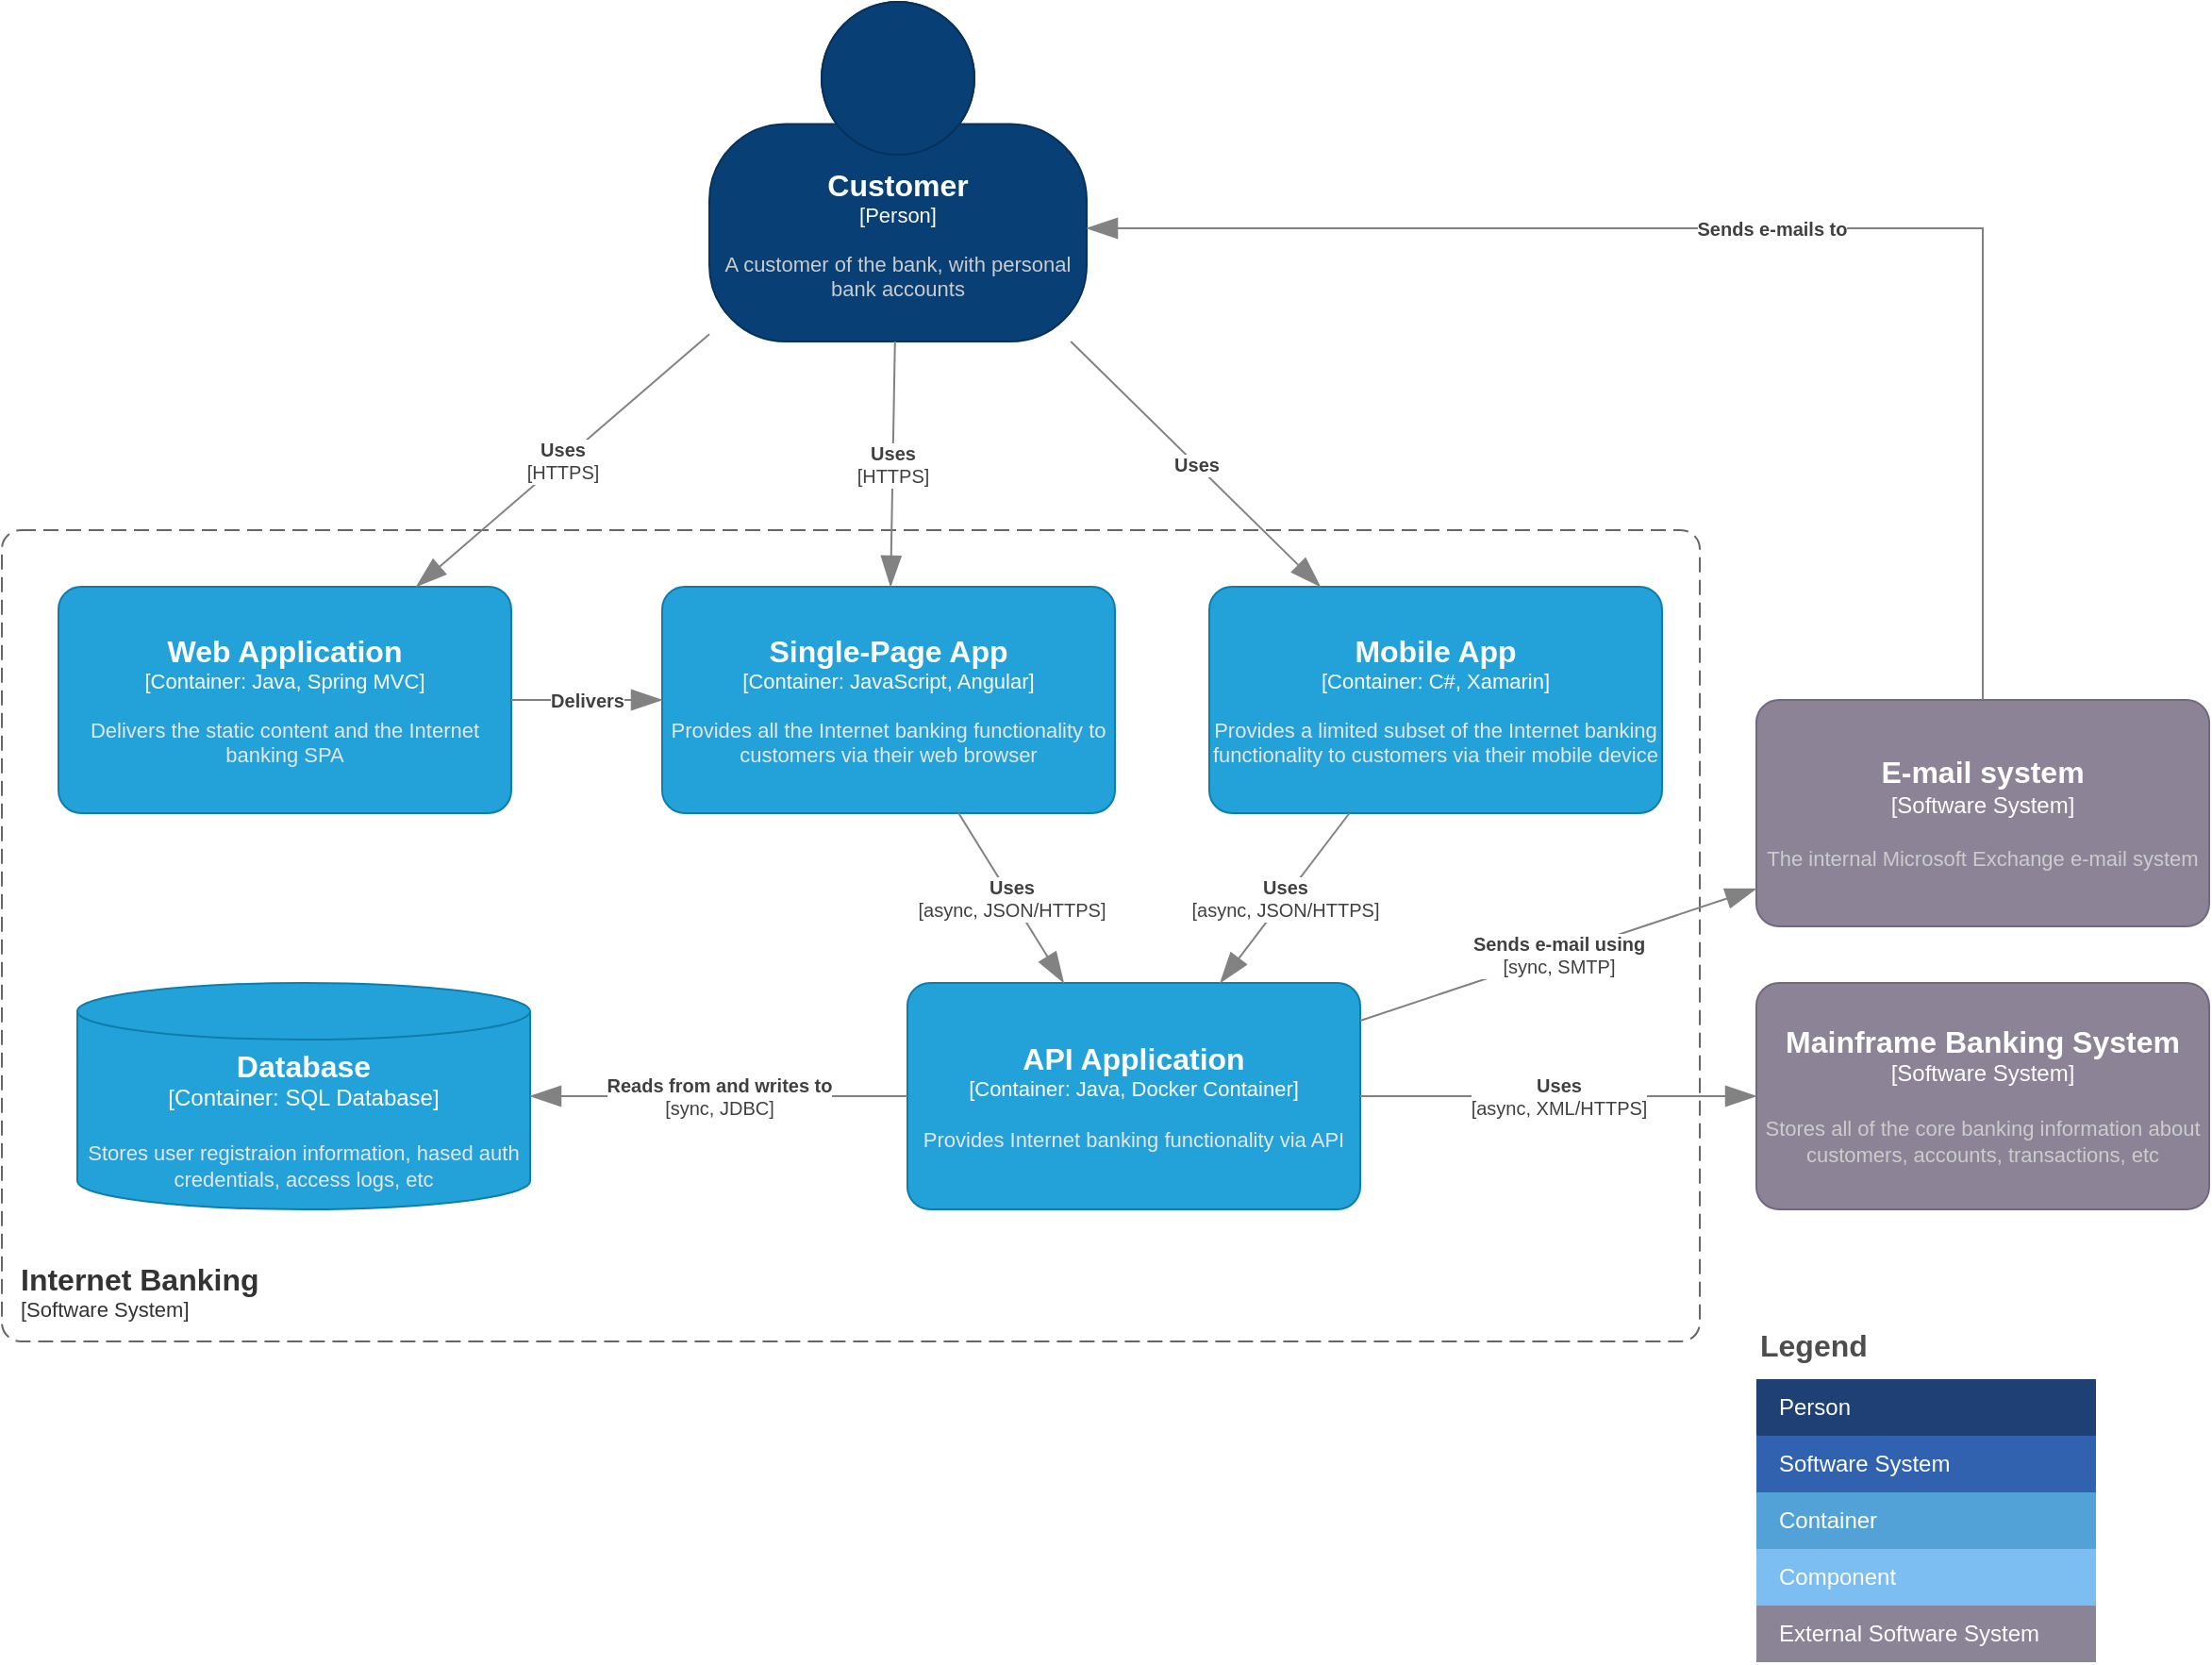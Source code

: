 <mxfile version="20.7.4" type="device"><diagram id="OZu4p-X_kDNyiAd1_7VY" name="Container"><mxGraphModel dx="1432" dy="3015" grid="1" gridSize="10" guides="1" tooltips="1" connect="1" arrows="1" fold="1" page="1" pageScale="1" pageWidth="850" pageHeight="1100" math="0" shadow="0"><root><mxCell id="0"/><mxCell id="1" parent="0"/><object placeholders="1" c4Name="Internet Banking" c4Type="SystemScopeBoundary" c4Application="Software System" label="&lt;font style=&quot;font-size: 16px&quot;&gt;&lt;b&gt;&lt;div style=&quot;text-align: left&quot;&gt;%c4Name%&lt;/div&gt;&lt;/b&gt;&lt;/font&gt;&lt;div style=&quot;text-align: left&quot;&gt;[%c4Application%]&lt;/div&gt;" id="WNDpXXB-V9CU3WbHJOB_-1"><mxCell style="rounded=1;fontSize=11;whiteSpace=wrap;html=1;dashed=1;arcSize=20;fillColor=none;strokeColor=#666666;fontColor=#333333;labelBackgroundColor=none;align=left;verticalAlign=bottom;labelBorderColor=none;spacingTop=0;spacing=10;dashPattern=8 4;metaEdit=1;rotatable=0;perimeter=rectanglePerimeter;noLabel=0;labelPadding=0;allowArrows=0;connectable=0;expand=0;recursiveResize=0;editable=1;pointerEvents=0;absoluteArcSize=1;points=[[0.25,0,0],[0.5,0,0],[0.75,0,0],[1,0.25,0],[1,0.5,0],[1,0.75,0],[0.75,1,0],[0.5,1,0],[0.25,1,0],[0,0.75,0],[0,0.5,0],[0,0.25,0]];container=1;collapsible=0;" parent="1" vertex="1"><mxGeometry x="50" y="170" width="900" height="430" as="geometry"/></mxCell></object><object placeholders="1" c4Type="Database" c4Container="Container" c4Technology="SQL Database" c4Description="Stores user registraion information, hased auth credentials, access logs, etc" label="&lt;font style=&quot;font-size: 16px&quot;&gt;&lt;b&gt;%c4Type%&lt;/b&gt;&lt;/font&gt;&lt;div&gt;[%c4Container%:&amp;nbsp;%c4Technology%]&lt;/div&gt;&lt;br&gt;&lt;div&gt;&lt;font style=&quot;font-size: 11px&quot;&gt;&lt;font color=&quot;#E6E6E6&quot;&gt;%c4Description%&lt;/font&gt;&lt;/div&gt;" action-uri="database" id="WNDpXXB-V9CU3WbHJOB_-2"><mxCell style="shape=cylinder3;size=15;whiteSpace=wrap;html=1;boundedLbl=1;rounded=0;labelBackgroundColor=none;fillColor=#23A2D9;fontSize=12;fontColor=#ffffff;align=center;strokeColor=#0E7DAD;metaEdit=1;points=[[0.5,0,0],[1,0.25,0],[1,0.5,0],[1,0.75,0],[0.5,1,0],[0,0.75,0],[0,0.5,0],[0,0.25,0]];resizable=0;" parent="WNDpXXB-V9CU3WbHJOB_-1" vertex="1"><mxGeometry x="40" y="240" width="240" height="120" as="geometry"/></mxCell></object><object placeholders="1" c4Name="Web Application" c4Type="Container" c4Technology="Java, Spring MVC" c4Description="Delivers the static content and the Internet banking SPA" label="&lt;font style=&quot;font-size: 16px&quot;&gt;&lt;b&gt;%c4Name%&lt;/b&gt;&lt;/font&gt;&lt;div&gt;[%c4Type%: %c4Technology%]&lt;/div&gt;&lt;br&gt;&lt;div&gt;&lt;font style=&quot;font-size: 11px&quot;&gt;&lt;font color=&quot;#E6E6E6&quot;&gt;%c4Description%&lt;/font&gt;&lt;/div&gt;" action-uri="applications/web" id="WNDpXXB-V9CU3WbHJOB_-3"><mxCell style="rounded=1;whiteSpace=wrap;html=1;fontSize=11;labelBackgroundColor=none;fillColor=#23A2D9;fontColor=#ffffff;align=center;arcSize=10;strokeColor=#0E7DAD;metaEdit=1;resizable=0;points=[[0.25,0,0],[0.5,0,0],[0.75,0,0],[1,0.25,0],[1,0.5,0],[1,0.75,0],[0.75,1,0],[0.5,1,0],[0.25,1,0],[0,0.75,0],[0,0.5,0],[0,0.25,0]];" parent="WNDpXXB-V9CU3WbHJOB_-1" vertex="1"><mxGeometry x="30" y="30" width="240" height="120" as="geometry"/></mxCell></object><object placeholders="1" c4Name="Single-Page App" c4Type="Container" c4Technology="JavaScript, Angular" c4Description="Provides all the Internet banking functionality to customers via their web browser" label="&lt;font style=&quot;font-size: 16px&quot;&gt;&lt;b&gt;%c4Name%&lt;/b&gt;&lt;/font&gt;&lt;div&gt;[%c4Type%: %c4Technology%]&lt;/div&gt;&lt;br&gt;&lt;div&gt;&lt;font style=&quot;font-size: 11px&quot;&gt;&lt;font color=&quot;#E6E6E6&quot;&gt;%c4Description%&lt;/font&gt;&lt;/div&gt;" action-uri="applications/spa" id="WNDpXXB-V9CU3WbHJOB_-7"><mxCell style="rounded=1;whiteSpace=wrap;html=1;fontSize=11;labelBackgroundColor=none;fillColor=#23A2D9;fontColor=#ffffff;align=center;arcSize=10;strokeColor=#0E7DAD;metaEdit=1;resizable=0;points=[[0.25,0,0],[0.5,0,0],[0.75,0,0],[1,0.25,0],[1,0.5,0],[1,0.75,0],[0.75,1,0],[0.5,1,0],[0.25,1,0],[0,0.75,0],[0,0.5,0],[0,0.25,0]];" parent="WNDpXXB-V9CU3WbHJOB_-1" vertex="1"><mxGeometry x="350" y="30" width="240" height="120" as="geometry"/></mxCell></object><object placeholders="1" c4Name="Mobile App" c4Type="Container" c4Technology="C#, Xamarin" c4Description="Provides a limited subset of the Internet banking functionality to customers via their mobile device" label="&lt;font style=&quot;font-size: 16px&quot;&gt;&lt;b&gt;%c4Name%&lt;/b&gt;&lt;/font&gt;&lt;div&gt;[%c4Type%: %c4Technology%]&lt;/div&gt;&lt;br&gt;&lt;div&gt;&lt;font style=&quot;font-size: 11px&quot;&gt;&lt;font color=&quot;#E6E6E6&quot;&gt;%c4Description%&lt;/font&gt;&lt;/div&gt;" action-uri="applications/mobile" id="WNDpXXB-V9CU3WbHJOB_-8"><mxCell style="rounded=1;whiteSpace=wrap;html=1;fontSize=11;labelBackgroundColor=none;fillColor=#23A2D9;fontColor=#ffffff;align=center;arcSize=10;strokeColor=#0E7DAD;metaEdit=1;resizable=0;points=[[0.25,0,0],[0.5,0,0],[0.75,0,0],[1,0.25,0],[1,0.5,0],[1,0.75,0],[0.75,1,0],[0.5,1,0],[0.25,1,0],[0,0.75,0],[0,0.5,0],[0,0.25,0]];" parent="WNDpXXB-V9CU3WbHJOB_-1" vertex="1"><mxGeometry x="640" y="30" width="240" height="120" as="geometry"/></mxCell></object><object placeholders="1" c4Type="Relationship" c4Description="Delivers" label="&lt;div style=&quot;text-align: left&quot;&gt;&lt;div style=&quot;text-align: center&quot;&gt;&lt;b&gt;%c4Description%&lt;/b&gt;&lt;/div&gt;" id="WNDpXXB-V9CU3WbHJOB_-22"><mxCell style="endArrow=blockThin;html=1;fontSize=10;fontColor=#404040;strokeWidth=1;endFill=1;strokeColor=#828282;elbow=vertical;metaEdit=1;endSize=14;startSize=14;jumpStyle=arc;jumpSize=16;rounded=0;edgeStyle=orthogonalEdgeStyle;" parent="WNDpXXB-V9CU3WbHJOB_-1" source="WNDpXXB-V9CU3WbHJOB_-3" target="WNDpXXB-V9CU3WbHJOB_-7" edge="1"><mxGeometry width="240" relative="1" as="geometry"><mxPoint x="450" y="500" as="sourcePoint"/><mxPoint x="690" y="500" as="targetPoint"/></mxGeometry></mxCell></object><object placeholders="1" c4Name="API Application" c4Type="Container" c4Technology="Java, Docker Container" c4Description="Provides Internet banking functionality via API" label="&lt;font style=&quot;font-size: 16px&quot;&gt;&lt;b&gt;%c4Name%&lt;/b&gt;&lt;/font&gt;&lt;div&gt;[%c4Type%: %c4Technology%]&lt;/div&gt;&lt;br&gt;&lt;div&gt;&lt;font style=&quot;font-size: 11px&quot;&gt;&lt;font color=&quot;#E6E6E6&quot;&gt;%c4Description%&lt;/font&gt;&lt;/div&gt;" action-uri="applications/api" id="WNDpXXB-V9CU3WbHJOB_-13"><mxCell style="rounded=1;whiteSpace=wrap;html=1;fontSize=11;labelBackgroundColor=none;fillColor=#23A2D9;fontColor=#ffffff;align=center;arcSize=10;strokeColor=#0E7DAD;metaEdit=1;resizable=0;points=[[0.25,0,0],[0.5,0,0],[0.75,0,0],[1,0.25,0],[1,0.5,0],[1,0.75,0],[0.75,1,0],[0.5,1,0],[0.25,1,0],[0,0.75,0],[0,0.5,0],[0,0.25,0]];" parent="WNDpXXB-V9CU3WbHJOB_-1" vertex="1"><mxGeometry x="480" y="240" width="240" height="120" as="geometry"/></mxCell></object><object placeholders="1" c4Type="Relationship" c4Technology="async, JSON/HTTPS" c4Description="Uses" label="&lt;div style=&quot;text-align: left&quot;&gt;&lt;div style=&quot;text-align: center&quot;&gt;&lt;b&gt;%c4Description%&lt;/b&gt;&lt;/div&gt;&lt;div style=&quot;text-align: center&quot;&gt;[%c4Technology%]&lt;/div&gt;&lt;/div&gt;" id="WNDpXXB-V9CU3WbHJOB_-26"><mxCell style="endArrow=blockThin;html=1;fontSize=10;fontColor=#404040;strokeWidth=1;endFill=1;strokeColor=#828282;elbow=vertical;metaEdit=1;endSize=14;startSize=14;jumpStyle=arc;jumpSize=16;rounded=0;" parent="WNDpXXB-V9CU3WbHJOB_-1" source="WNDpXXB-V9CU3WbHJOB_-7" target="WNDpXXB-V9CU3WbHJOB_-13" edge="1"><mxGeometry width="240" relative="1" as="geometry"><mxPoint x="483.393" y="-90" as="sourcePoint"/><mxPoint x="481.071" y="40" as="targetPoint"/></mxGeometry></mxCell></object><object placeholders="1" c4Type="Relationship" c4Technology="async, JSON/HTTPS" c4Description="Uses" label="&lt;div style=&quot;text-align: left&quot;&gt;&lt;div style=&quot;text-align: center&quot;&gt;&lt;b&gt;%c4Description%&lt;/b&gt;&lt;/div&gt;&lt;div style=&quot;text-align: center&quot;&gt;[%c4Technology%]&lt;/div&gt;&lt;/div&gt;" id="WNDpXXB-V9CU3WbHJOB_-27"><mxCell style="endArrow=blockThin;html=1;fontSize=10;fontColor=#404040;strokeWidth=1;endFill=1;strokeColor=#828282;elbow=vertical;metaEdit=1;endSize=14;startSize=14;jumpStyle=arc;jumpSize=16;rounded=0;" parent="WNDpXXB-V9CU3WbHJOB_-1" source="WNDpXXB-V9CU3WbHJOB_-8" target="WNDpXXB-V9CU3WbHJOB_-13" edge="1"><mxGeometry width="240" relative="1" as="geometry"><mxPoint x="517.143" y="160" as="sourcePoint"/><mxPoint x="572.857" y="250" as="targetPoint"/></mxGeometry></mxCell></object><object placeholders="1" c4Type="Relationship" c4Technology="sync, JDBC" c4Description="Reads from and writes to" label="&lt;div style=&quot;text-align: left&quot;&gt;&lt;div style=&quot;text-align: center&quot;&gt;&lt;b&gt;%c4Description%&lt;/b&gt;&lt;/div&gt;&lt;div style=&quot;text-align: center&quot;&gt;[%c4Technology%]&lt;/div&gt;&lt;/div&gt;" id="WNDpXXB-V9CU3WbHJOB_-30"><mxCell style="endArrow=blockThin;html=1;fontSize=10;fontColor=#404040;strokeWidth=1;endFill=1;strokeColor=#828282;elbow=vertical;metaEdit=1;endSize=14;startSize=14;jumpStyle=arc;jumpSize=16;rounded=0;" parent="WNDpXXB-V9CU3WbHJOB_-1" source="WNDpXXB-V9CU3WbHJOB_-13" target="WNDpXXB-V9CU3WbHJOB_-2" edge="1"><mxGeometry width="240" relative="1" as="geometry"><mxPoint x="547.143" y="190" as="sourcePoint"/><mxPoint x="602.857" y="280" as="targetPoint"/></mxGeometry></mxCell></object><object placeholders="1" c4Name="Mainframe Banking System" c4Type="Software System" c4Description="Stores all of the core banking information about customers, accounts, transactions, etc" label="&lt;font style=&quot;font-size: 16px&quot;&gt;&lt;b&gt;%c4Name%&lt;/b&gt;&lt;/font&gt;&lt;div&gt;[%c4Type%]&lt;/div&gt;&lt;br&gt;&lt;div&gt;&lt;font style=&quot;font-size: 11px&quot;&gt;&lt;font color=&quot;#cccccc&quot;&gt;%c4Description%&lt;/font&gt;&lt;/div&gt;" action-uri="nasdanika://mainframe" id="WNDpXXB-V9CU3WbHJOB_-10"><mxCell style="rounded=1;whiteSpace=wrap;html=1;labelBackgroundColor=none;fillColor=#8C8496;fontColor=#ffffff;align=center;arcSize=10;strokeColor=#736782;metaEdit=1;resizable=0;points=[[0.25,0,0],[0.5,0,0],[0.75,0,0],[1,0.25,0],[1,0.5,0],[1,0.75,0],[0.75,1,0],[0.5,1,0],[0.25,1,0],[0,0.75,0],[0,0.5,0],[0,0.25,0]];" parent="1" vertex="1"><mxGeometry x="980" y="410" width="240" height="120" as="geometry"/></mxCell></object><object placeholders="1" c4Name="Customer" c4Type="Person" c4Description="A customer of the bank, with personal bank accounts" label="&lt;font style=&quot;font-size: 16px&quot;&gt;&lt;b&gt;%c4Name%&lt;/b&gt;&lt;/font&gt;&lt;div&gt;[%c4Type%]&lt;/div&gt;&lt;br&gt;&lt;div&gt;&lt;font style=&quot;font-size: 11px&quot;&gt;&lt;font color=&quot;#cccccc&quot;&gt;%c4Description%&lt;/font&gt;&lt;/div&gt;" action-uri="nasdanika://customer" id="WNDpXXB-V9CU3WbHJOB_-11"><mxCell style="html=1;fontSize=11;dashed=0;whiteSpace=wrap;fillColor=#083F75;strokeColor=#06315C;fontColor=#ffffff;shape=mxgraph.c4.person2;align=center;metaEdit=1;points=[[0.5,0,0],[1,0.5,0],[1,0.75,0],[0.75,1,0],[0.5,1,0],[0.25,1,0],[0,0.75,0],[0,0.5,0]];resizable=0;" parent="1" vertex="1"><mxGeometry x="425" y="-110" width="200" height="180" as="geometry"/></mxCell></object><object placeholders="1" c4Name="E-mail system" c4Type="Software System" c4Description="The internal Microsoft Exchange e-mail system" label="&lt;font style=&quot;font-size: 16px&quot;&gt;&lt;b&gt;%c4Name%&lt;/b&gt;&lt;/font&gt;&lt;div&gt;[%c4Type%]&lt;/div&gt;&lt;br&gt;&lt;div&gt;&lt;font style=&quot;font-size: 11px&quot;&gt;&lt;font color=&quot;#cccccc&quot;&gt;%c4Description%&lt;/font&gt;&lt;/div&gt;" action-uri="nasdanika://e-mail" id="WNDpXXB-V9CU3WbHJOB_-12"><mxCell style="rounded=1;whiteSpace=wrap;html=1;labelBackgroundColor=none;fillColor=#8C8496;fontColor=#ffffff;align=center;arcSize=10;strokeColor=#736782;metaEdit=1;resizable=0;points=[[0.25,0,0],[0.5,0,0],[0.75,0,0],[1,0.25,0],[1,0.5,0],[1,0.75,0],[0.75,1,0],[0.5,1,0],[0.25,1,0],[0,0.75,0],[0,0.5,0],[0,0.25,0]];" parent="1" vertex="1"><mxGeometry x="980" y="260" width="240" height="120" as="geometry"/></mxCell></object><mxCell id="WNDpXXB-V9CU3WbHJOB_-14" value="Legend" style="align=left;fontSize=16;fontStyle=1;strokeColor=none;fillColor=none;fontColor=#4D4D4D;spacingTop=-8;resizable=0;" parent="1" vertex="1"><mxGeometry x="980" y="590" width="180" height="30" as="geometry"/></mxCell><mxCell id="WNDpXXB-V9CU3WbHJOB_-15" value="" style="shape=table;html=1;whiteSpace=wrap;startSize=0;container=1;collapsible=0;childLayout=tableLayout;fillColor=none;align=left;spacingLeft=10;strokeColor=none;rounded=1;arcSize=11;fontColor=#FFFFFF;resizable=0;points=[[0.25,0,0],[0.5,0,0],[0.75,0,0],[1,0.25,0],[1,0.5,0],[1,0.75,0],[0.75,1,0],[0.5,1,0],[0.25,1,0],[0,0.75,0],[0,0.5,0],[0,0.25,0]];" parent="1" vertex="1"><mxGeometry x="980" y="620" width="180" height="150" as="geometry"/></mxCell><mxCell id="WNDpXXB-V9CU3WbHJOB_-16" value="Person" style="shape=partialRectangle;html=1;whiteSpace=wrap;connectable=0;fillColor=#1E4074;top=0;left=0;bottom=0;right=0;overflow=hidden;pointerEvents=1;align=left;spacingLeft=10;strokeColor=none;fontColor=#FFFFFF;" parent="WNDpXXB-V9CU3WbHJOB_-15" vertex="1"><mxGeometry width="180" height="30" as="geometry"/></mxCell><mxCell id="WNDpXXB-V9CU3WbHJOB_-17" value="Software System" style="shape=partialRectangle;html=1;whiteSpace=wrap;connectable=0;fillColor=#3162AF;top=0;left=0;bottom=0;right=0;overflow=hidden;pointerEvents=1;align=left;spacingLeft=10;fontColor=#FFFFFF;" parent="WNDpXXB-V9CU3WbHJOB_-15" vertex="1"><mxGeometry y="30" width="180" height="30" as="geometry"/></mxCell><mxCell id="WNDpXXB-V9CU3WbHJOB_-18" value="Container" style="shape=partialRectangle;html=1;whiteSpace=wrap;connectable=0;fillColor=#52A2D8;top=0;left=0;bottom=0;right=0;overflow=hidden;pointerEvents=1;align=left;spacingLeft=10;fontColor=#FFFFFF;" parent="WNDpXXB-V9CU3WbHJOB_-15" vertex="1"><mxGeometry y="60" width="180" height="30" as="geometry"/></mxCell><mxCell id="WNDpXXB-V9CU3WbHJOB_-19" value="Component" style="shape=partialRectangle;html=1;whiteSpace=wrap;connectable=0;fillColor=#7CBEF1;top=0;left=0;bottom=0;right=0;overflow=hidden;pointerEvents=1;align=left;spacingLeft=10;fontColor=#FFFFFF;" parent="WNDpXXB-V9CU3WbHJOB_-15" vertex="1"><mxGeometry y="90" width="180" height="30" as="geometry"/></mxCell><mxCell id="WNDpXXB-V9CU3WbHJOB_-21" value="External Software System" style="shape=partialRectangle;html=1;whiteSpace=wrap;connectable=0;fillColor=#8B8496;top=0;left=0;bottom=0;right=0;overflow=hidden;pointerEvents=1;align=left;spacingLeft=10;fontColor=#FFFFFF;" parent="WNDpXXB-V9CU3WbHJOB_-15" vertex="1"><mxGeometry y="120" width="180" height="30" as="geometry"/></mxCell><object placeholders="1" c4Type="Relationship" c4Technology="HTTPS" c4Description="Uses" label="&lt;div style=&quot;text-align: left&quot;&gt;&lt;div style=&quot;text-align: center&quot;&gt;&lt;b&gt;%c4Description%&lt;/b&gt;&lt;/div&gt;&lt;div style=&quot;text-align: center&quot;&gt;[%c4Technology%]&lt;/div&gt;&lt;/div&gt;" id="WNDpXXB-V9CU3WbHJOB_-23"><mxCell style="endArrow=blockThin;html=1;fontSize=10;fontColor=#404040;strokeWidth=1;endFill=1;strokeColor=#828282;elbow=vertical;metaEdit=1;endSize=14;startSize=14;jumpStyle=arc;jumpSize=16;rounded=0;" parent="1" source="WNDpXXB-V9CU3WbHJOB_-11" target="WNDpXXB-V9CU3WbHJOB_-7" edge="1"><mxGeometry width="240" relative="1" as="geometry"><mxPoint x="500" y="670" as="sourcePoint"/><mxPoint x="740" y="670" as="targetPoint"/></mxGeometry></mxCell></object><object placeholders="1" c4Type="Relationship" c4Description="Uses" label="&lt;div style=&quot;text-align: left&quot;&gt;&lt;div style=&quot;text-align: center&quot;&gt;&lt;b&gt;%c4Description%&lt;/b&gt;&lt;/div&gt;" id="WNDpXXB-V9CU3WbHJOB_-24"><mxCell style="endArrow=blockThin;html=1;fontSize=10;fontColor=#404040;strokeWidth=1;endFill=1;strokeColor=#828282;elbow=vertical;metaEdit=1;endSize=14;startSize=14;jumpStyle=arc;jumpSize=16;rounded=0;" parent="1" source="WNDpXXB-V9CU3WbHJOB_-11" target="WNDpXXB-V9CU3WbHJOB_-8" edge="1"><mxGeometry width="240" relative="1" as="geometry"><mxPoint x="374.4" y="230" as="sourcePoint"/><mxPoint x="290.4" y="330" as="targetPoint"/></mxGeometry></mxCell></object><object placeholders="1" c4Type="Relationship" c4Technology="HTTPS" c4Description="Uses" label="&lt;div style=&quot;text-align: left&quot;&gt;&lt;div style=&quot;text-align: center&quot;&gt;&lt;b&gt;%c4Description%&lt;/b&gt;&lt;/div&gt;&lt;div style=&quot;text-align: center&quot;&gt;[%c4Technology%]&lt;/div&gt;&lt;/div&gt;" id="WNDpXXB-V9CU3WbHJOB_-25"><mxCell style="endArrow=blockThin;html=1;fontSize=10;fontColor=#404040;strokeWidth=1;endFill=1;strokeColor=#828282;elbow=vertical;metaEdit=1;endSize=14;startSize=14;jumpStyle=arc;jumpSize=16;rounded=0;" parent="1" source="WNDpXXB-V9CU3WbHJOB_-11" target="WNDpXXB-V9CU3WbHJOB_-3" edge="1"><mxGeometry width="240" relative="1" as="geometry"><mxPoint x="533.393" y="80" as="sourcePoint"/><mxPoint x="531.071" y="210" as="targetPoint"/></mxGeometry></mxCell></object><object placeholders="1" c4Type="Relationship" c4Technology="sync, SMTP" c4Description="Sends e-mail using" label="&lt;div style=&quot;text-align: left&quot;&gt;&lt;div style=&quot;text-align: center&quot;&gt;&lt;b&gt;%c4Description%&lt;/b&gt;&lt;/div&gt;&lt;div style=&quot;text-align: center&quot;&gt;[%c4Technology%]&lt;/div&gt;&lt;/div&gt;" id="WNDpXXB-V9CU3WbHJOB_-28"><mxCell style="endArrow=blockThin;html=1;fontSize=10;fontColor=#404040;strokeWidth=1;endFill=1;strokeColor=#828282;elbow=vertical;metaEdit=1;endSize=14;startSize=14;jumpStyle=arc;jumpSize=16;rounded=0;" parent="1" source="WNDpXXB-V9CU3WbHJOB_-13" target="WNDpXXB-V9CU3WbHJOB_-12" edge="1"><mxGeometry width="240" relative="1" as="geometry"><mxPoint x="577.143" y="340" as="sourcePoint"/><mxPoint x="632.857" y="430" as="targetPoint"/></mxGeometry></mxCell></object><object placeholders="1" c4Type="Relationship" c4Technology="async, XML/HTTPS" c4Description="Uses" label="&lt;div style=&quot;text-align: left&quot;&gt;&lt;div style=&quot;text-align: center&quot;&gt;&lt;b&gt;%c4Description%&lt;/b&gt;&lt;/div&gt;&lt;div style=&quot;text-align: center&quot;&gt;[%c4Technology%]&lt;/div&gt;&lt;/div&gt;" id="WNDpXXB-V9CU3WbHJOB_-29"><mxCell style="endArrow=blockThin;html=1;fontSize=10;fontColor=#404040;strokeWidth=1;endFill=1;strokeColor=#828282;elbow=vertical;metaEdit=1;endSize=14;startSize=14;jumpStyle=arc;jumpSize=16;rounded=0;" parent="1" source="WNDpXXB-V9CU3WbHJOB_-13" target="WNDpXXB-V9CU3WbHJOB_-10" edge="1"><mxGeometry width="240" relative="1" as="geometry"><mxPoint x="587.143" y="350" as="sourcePoint"/><mxPoint x="642.857" y="440" as="targetPoint"/></mxGeometry></mxCell></object><object placeholders="1" c4Type="Relationship" c4Description="Sends e-mails to" label="&lt;div style=&quot;text-align: left&quot;&gt;&lt;div style=&quot;text-align: center&quot;&gt;&lt;b&gt;%c4Description%&lt;/b&gt;&lt;/div&gt;" id="WNDpXXB-V9CU3WbHJOB_-31"><mxCell style="endArrow=blockThin;html=1;fontSize=10;fontColor=#404040;strokeWidth=1;endFill=1;strokeColor=#828282;elbow=vertical;metaEdit=1;endSize=14;startSize=14;jumpStyle=arc;jumpSize=16;rounded=0;edgeStyle=orthogonalEdgeStyle;" parent="1" source="WNDpXXB-V9CU3WbHJOB_-12" target="WNDpXXB-V9CU3WbHJOB_-11" edge="1"><mxGeometry width="240" relative="1" as="geometry"><mxPoint x="626.607" y="80" as="sourcePoint"/><mxPoint x="930" y="50" as="targetPoint"/><Array as="points"><mxPoint x="1100" y="10"/></Array></mxGeometry></mxCell></object></root></mxGraphModel></diagram></mxfile>